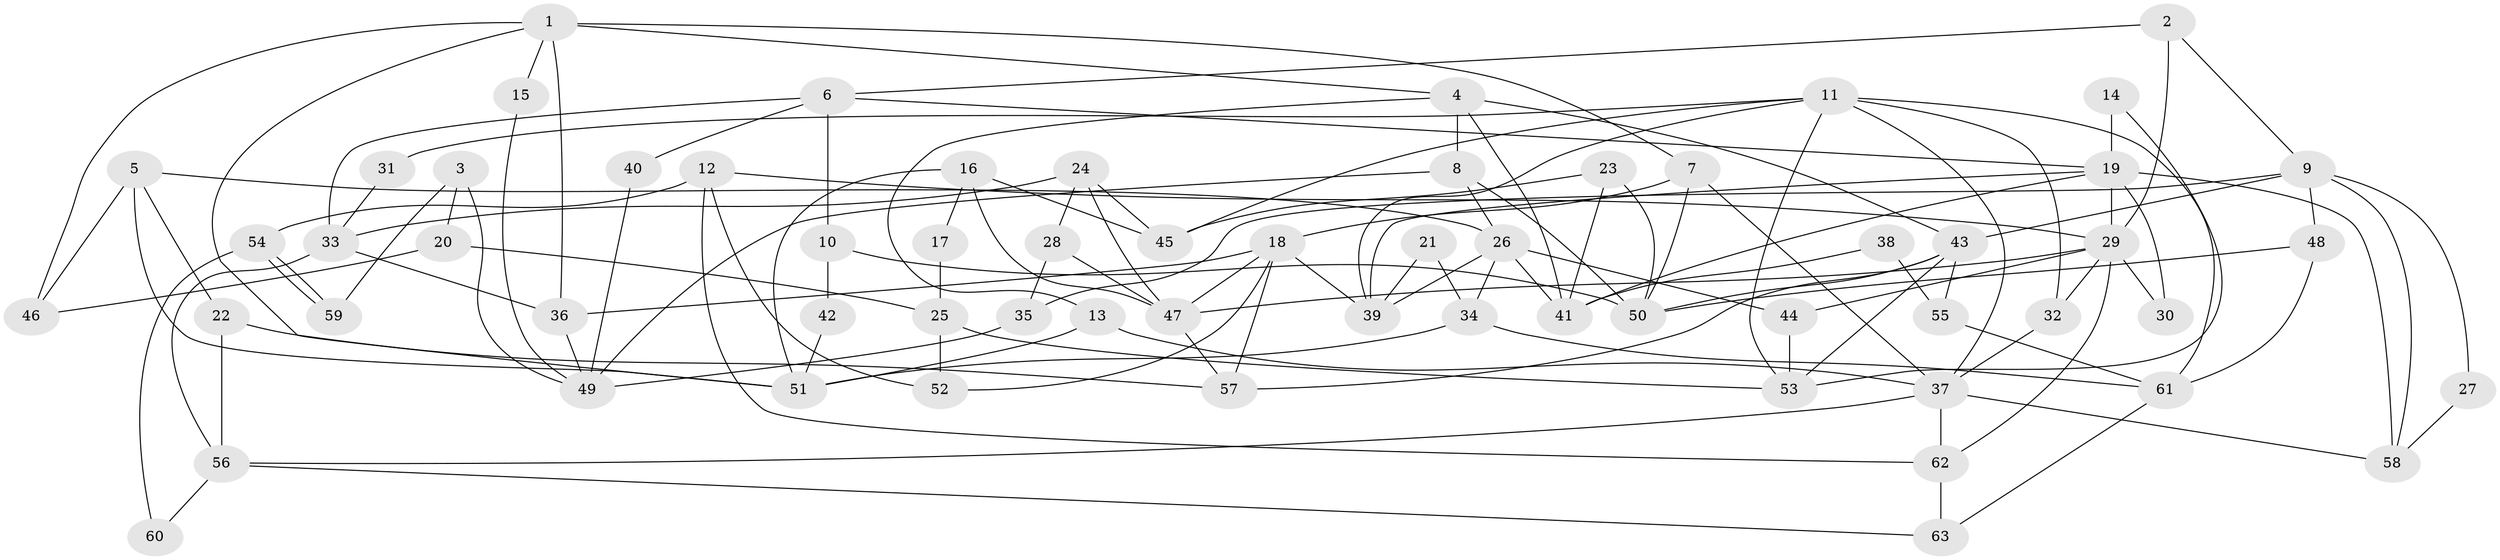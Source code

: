 // Generated by graph-tools (version 1.1) at 2025/26/03/09/25 03:26:12]
// undirected, 63 vertices, 126 edges
graph export_dot {
graph [start="1"]
  node [color=gray90,style=filled];
  1;
  2;
  3;
  4;
  5;
  6;
  7;
  8;
  9;
  10;
  11;
  12;
  13;
  14;
  15;
  16;
  17;
  18;
  19;
  20;
  21;
  22;
  23;
  24;
  25;
  26;
  27;
  28;
  29;
  30;
  31;
  32;
  33;
  34;
  35;
  36;
  37;
  38;
  39;
  40;
  41;
  42;
  43;
  44;
  45;
  46;
  47;
  48;
  49;
  50;
  51;
  52;
  53;
  54;
  55;
  56;
  57;
  58;
  59;
  60;
  61;
  62;
  63;
  1 -- 4;
  1 -- 7;
  1 -- 15;
  1 -- 36;
  1 -- 46;
  1 -- 51;
  2 -- 6;
  2 -- 9;
  2 -- 29;
  3 -- 20;
  3 -- 49;
  3 -- 59;
  4 -- 13;
  4 -- 41;
  4 -- 8;
  4 -- 43;
  5 -- 51;
  5 -- 26;
  5 -- 22;
  5 -- 46;
  6 -- 19;
  6 -- 33;
  6 -- 10;
  6 -- 40;
  7 -- 37;
  7 -- 50;
  7 -- 18;
  8 -- 26;
  8 -- 49;
  8 -- 50;
  9 -- 48;
  9 -- 43;
  9 -- 27;
  9 -- 35;
  9 -- 58;
  10 -- 50;
  10 -- 42;
  11 -- 37;
  11 -- 45;
  11 -- 31;
  11 -- 32;
  11 -- 39;
  11 -- 53;
  11 -- 61;
  12 -- 29;
  12 -- 62;
  12 -- 52;
  12 -- 54;
  13 -- 37;
  13 -- 51;
  14 -- 19;
  14 -- 53;
  15 -- 49;
  16 -- 51;
  16 -- 47;
  16 -- 17;
  16 -- 45;
  17 -- 25;
  18 -- 47;
  18 -- 36;
  18 -- 39;
  18 -- 52;
  18 -- 57;
  19 -- 29;
  19 -- 39;
  19 -- 30;
  19 -- 41;
  19 -- 58;
  20 -- 25;
  20 -- 46;
  21 -- 34;
  21 -- 39;
  22 -- 57;
  22 -- 56;
  23 -- 45;
  23 -- 41;
  23 -- 50;
  24 -- 28;
  24 -- 47;
  24 -- 33;
  24 -- 45;
  25 -- 53;
  25 -- 52;
  26 -- 39;
  26 -- 44;
  26 -- 34;
  26 -- 41;
  27 -- 58;
  28 -- 35;
  28 -- 47;
  29 -- 32;
  29 -- 30;
  29 -- 44;
  29 -- 47;
  29 -- 62;
  31 -- 33;
  32 -- 37;
  33 -- 36;
  33 -- 56;
  34 -- 61;
  34 -- 51;
  35 -- 49;
  36 -- 49;
  37 -- 58;
  37 -- 56;
  37 -- 62;
  38 -- 55;
  38 -- 41;
  40 -- 49;
  42 -- 51;
  43 -- 50;
  43 -- 53;
  43 -- 55;
  43 -- 57;
  44 -- 53;
  47 -- 57;
  48 -- 61;
  48 -- 50;
  54 -- 59;
  54 -- 59;
  54 -- 60;
  55 -- 61;
  56 -- 60;
  56 -- 63;
  61 -- 63;
  62 -- 63;
}
